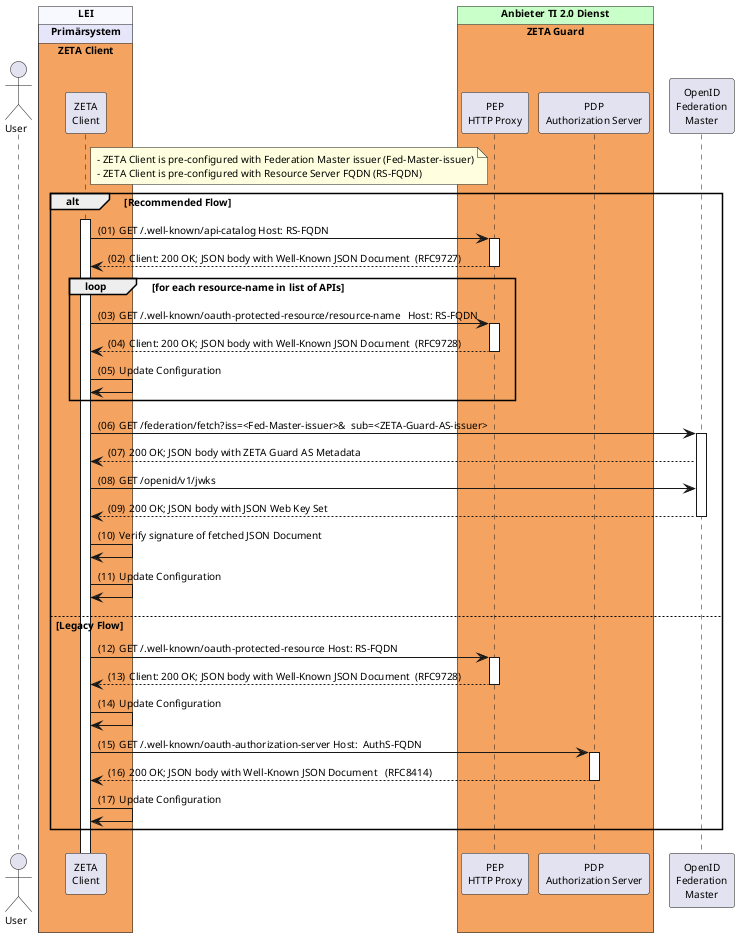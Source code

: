 @startuml "discovery-and-configuration"
autonumber "(00)"
skinparam defaultFontSize 10
skinparam defaultFontName Helvetica
skinparam DefaultMonospacedFontName Courier
skinparam lengthAdjust none
skinparam sequenceReferenceBackgroundColor White
skinparam SequenceReferenceFontSize 12
/'skinparam SequenceReferenceFontStyle bold
'/


!pragma teoz true

Actor User
box "LEI" #GhostWhite
  box "Primärsystem" #Lavender
    box "ZETA Client" #SandyBrown
      participant Client as "ZETA\nClient"
    end box
  end box
end box

box "Anbieter TI 2.0 Dienst" #TECHNOLOGY
  box "ZETA Guard" #SandyBrown
    participant HP as "PEP\nHTTP Proxy"
    participant AuthS as "PDP\nAuthorization Server" 
  end box
end box

participant FM as "OpenID\nFederation\nMaster"

note right of Client #LightYellow
  - ZETA Client is pre-configured with Federation Master issuer (Fed-Master-issuer)
  - ZETA Client is pre-configured with Resource Server FQDN (RS-FQDN)
end note

alt Recommended Flow
  Client ++
  Client -> HP++: GET /.well-known/api-catalog Host: RS-FQDN
  HP --> Client--: Client: 200 OK; JSON body with Well-Known JSON Document  (RFC9727)
  loop for each resource-name in list of APIs
    Client -> HP ++ : GET /.well-known/oauth-protected-resource/resource-name   Host: RS-FQDN
    HP --> Client--: Client: 200 OK; JSON body with Well-Known JSON Document  (RFC9728)
    Client -> Client: Update Configuration
  end

  Client -> FM++: GET /federation/fetch?iss=<Fed-Master-issuer>&  sub=<ZETA-Guard-AS-issuer>
  FM --> Client : 200 OK; JSON body with ZETA Guard AS Metadata
  Client -> FM: GET /openid/v1/jwks
  FM --> Client--: 200 OK; JSON body with JSON Web Key Set
  Client -> Client: Verify signature of fetched JSON Document
  Client -> Client: Update Configuration

else Legacy Flow 

  Client -> HP ++ : GET /.well-known/oauth-protected-resource Host: RS-FQDN
  HP --> Client--: Client: 200 OK; JSON body with Well-Known JSON Document  (RFC9728)
  Client -> Client: Update Configuration

  Client -> AuthS ++ : GET /.well-known/oauth-authorization-server Host:  AuthS-FQDN
  AuthS --> Client -- : 200 OK; JSON body with Well-Known JSON Document   (RFC8414)

  Client -> Client: Update Configuration
end
@enduml